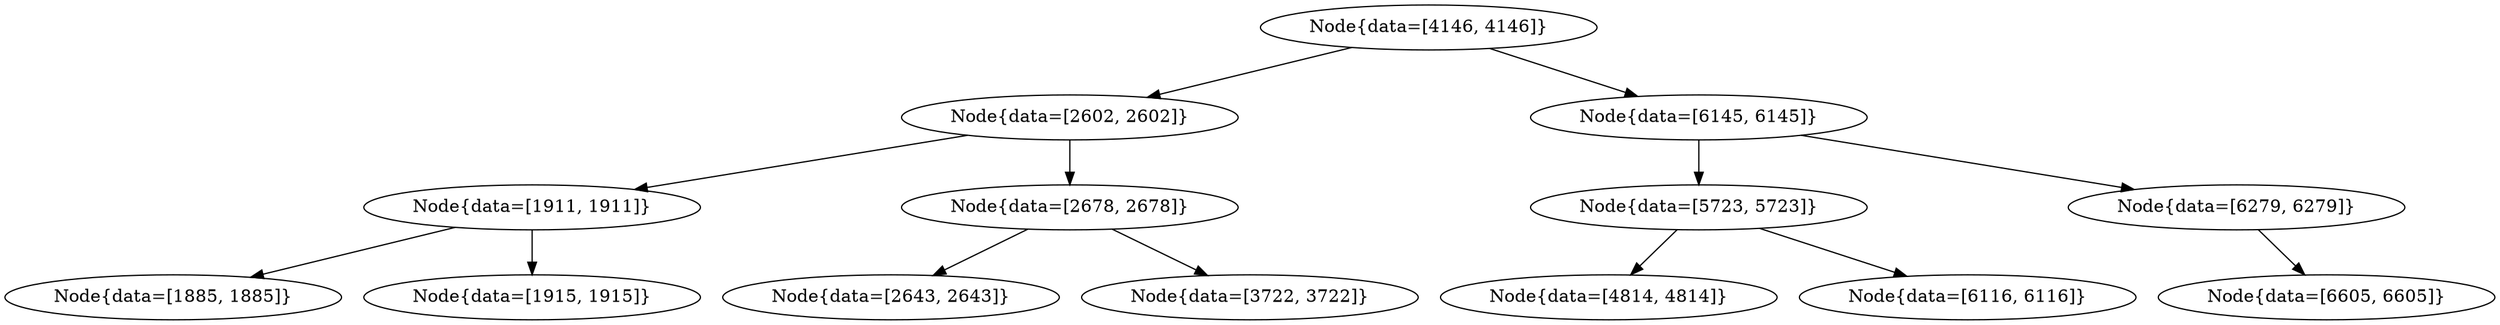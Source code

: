digraph G{
1900796283 [label="Node{data=[4146, 4146]}"]
1900796283 -> 252162757
252162757 [label="Node{data=[2602, 2602]}"]
252162757 -> 699851727
699851727 [label="Node{data=[1911, 1911]}"]
699851727 -> 754010687
754010687 [label="Node{data=[1885, 1885]}"]
699851727 -> 56544987
56544987 [label="Node{data=[1915, 1915]}"]
252162757 -> 830326255
830326255 [label="Node{data=[2678, 2678]}"]
830326255 -> 793501844
793501844 [label="Node{data=[2643, 2643]}"]
830326255 -> 156104688
156104688 [label="Node{data=[3722, 3722]}"]
1900796283 -> 2089867284
2089867284 [label="Node{data=[6145, 6145]}"]
2089867284 -> 597506260
597506260 [label="Node{data=[5723, 5723]}"]
597506260 -> 1403138931
1403138931 [label="Node{data=[4814, 4814]}"]
597506260 -> 901168256
901168256 [label="Node{data=[6116, 6116]}"]
2089867284 -> 1327268442
1327268442 [label="Node{data=[6279, 6279]}"]
1327268442 -> 93145333
93145333 [label="Node{data=[6605, 6605]}"]
}
